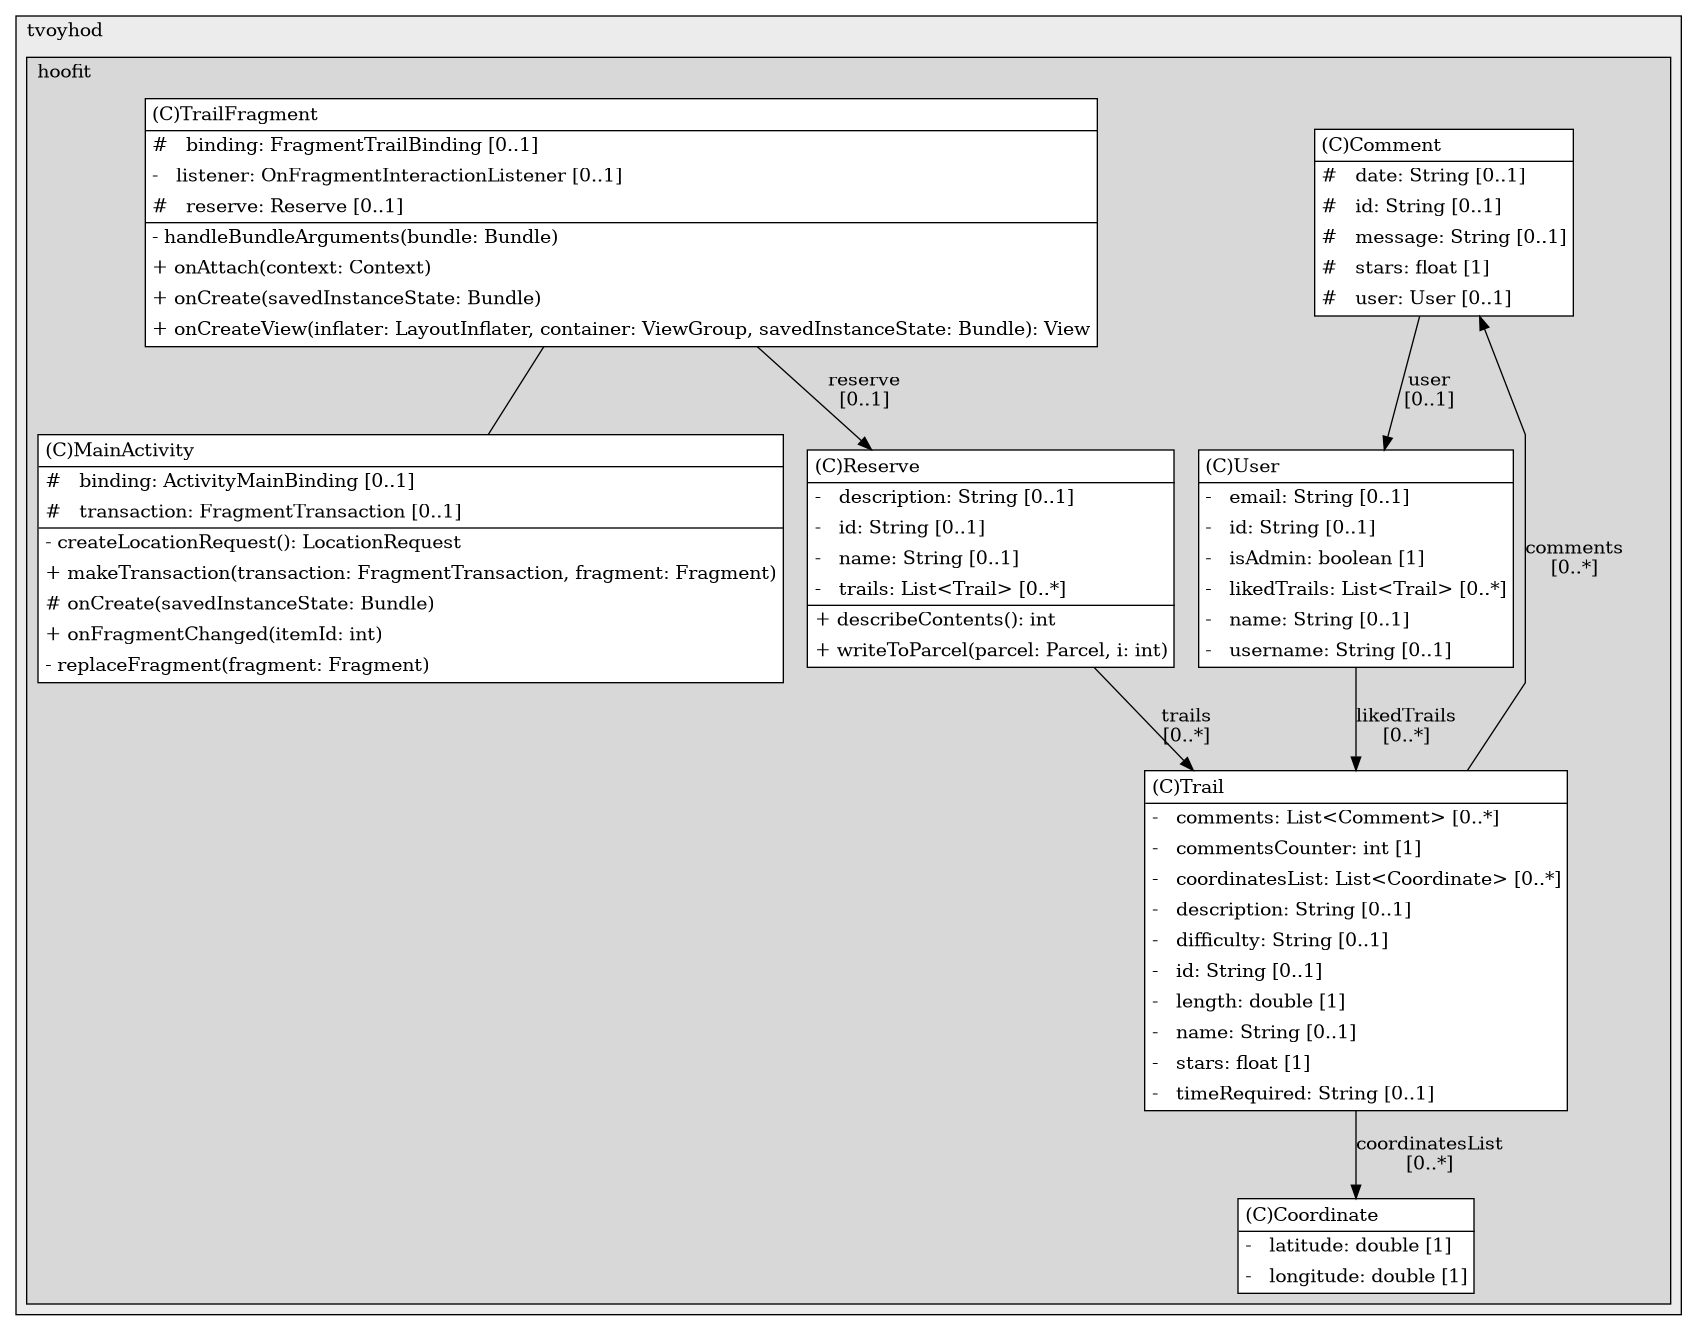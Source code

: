 @startuml

/' diagram meta data start
config=StructureConfiguration;
{
  "projectClassification": {
    "searchMode": "OpenProject", // OpenProject, AllProjects
    "includedProjects": "",
    "pathEndKeywords": "*.impl",
    "isClientPath": "",
    "isClientName": "",
    "isTestPath": "",
    "isTestName": "",
    "isMappingPath": "",
    "isMappingName": "",
    "isDataAccessPath": "",
    "isDataAccessName": "",
    "isDataStructurePath": "",
    "isDataStructureName": "",
    "isInterfaceStructuresPath": "",
    "isInterfaceStructuresName": "",
    "isEntryPointPath": "",
    "isEntryPointName": "",
    "treatFinalFieldsAsMandatory": false
  },
  "graphRestriction": {
    "classPackageExcludeFilter": "",
    "classPackageIncludeFilter": "",
    "classNameExcludeFilter": "",
    "classNameIncludeFilter": "",
    "methodNameExcludeFilter": "",
    "methodNameIncludeFilter": "",
    "removeByInheritance": "", // inheritance/annotation based filtering is done in a second step
    "removeByAnnotation": "",
    "removeByClassPackage": "", // cleanup the graph after inheritance/annotation based filtering is done
    "removeByClassName": "",
    "cutMappings": false,
    "cutEnum": true,
    "cutTests": true,
    "cutClient": true,
    "cutDataAccess": false,
    "cutInterfaceStructures": false,
    "cutDataStructures": false,
    "cutGetterAndSetter": true,
    "cutConstructors": true
  },
  "graphTraversal": {
    "forwardDepth": 6,
    "backwardDepth": 6,
    "classPackageExcludeFilter": "",
    "classPackageIncludeFilter": "",
    "classNameExcludeFilter": "",
    "classNameIncludeFilter": "",
    "methodNameExcludeFilter": "",
    "methodNameIncludeFilter": "",
    "hideMappings": false,
    "hideDataStructures": false,
    "hidePrivateMethods": true,
    "hideInterfaceCalls": true, // indirection: implementation -> interface (is hidden) -> implementation
    "onlyShowApplicationEntryPoints": false, // root node is included
    "useMethodCallsForStructureDiagram": "ForwardOnly" // ForwardOnly, BothDirections, No
  },
  "details": {
    "aggregation": "GroupByClass", // ByClass, GroupByClass, None
    "showClassGenericTypes": true,
    "showMethods": true,
    "showMethodParameterNames": true,
    "showMethodParameterTypes": true,
    "showMethodReturnType": true,
    "showPackageLevels": 2,
    "showDetailedClassStructure": true
  },
  "rootClass": "com.tvoyhod.hoofit.ui.TrailFragment",
  "extensionCallbackMethod": "" // qualified.class.name#methodName - signature: public static String method(String)
}
diagram meta data end '/



digraph g {
    rankdir="TB"
    splines=polyline
    

'nodes 
subgraph cluster_939296559 { 
   	label=tvoyhod
	labeljust=l
	fillcolor="#ececec"
	style=filled
   
   subgraph cluster_1403126406 { 
   	label=hoofit
	labeljust=l
	fillcolor="#d8d8d8"
	style=filled
   
   Comment200341979[
	label=<<TABLE BORDER="1" CELLBORDER="0" CELLPADDING="4" CELLSPACING="0">
<TR><TD ALIGN="LEFT" >(C)Comment</TD></TR>
<HR/>
<TR><TD ALIGN="LEFT" >#   date: String [0..1]</TD></TR>
<TR><TD ALIGN="LEFT" >#   id: String [0..1]</TD></TR>
<TR><TD ALIGN="LEFT" >#   message: String [0..1]</TD></TR>
<TR><TD ALIGN="LEFT" >#   stars: float [1]</TD></TR>
<TR><TD ALIGN="LEFT" >#   user: User [0..1]</TD></TR>
</TABLE>>
	style=filled
	margin=0
	shape=plaintext
	fillcolor="#FFFFFF"
];

Coordinate200341979[
	label=<<TABLE BORDER="1" CELLBORDER="0" CELLPADDING="4" CELLSPACING="0">
<TR><TD ALIGN="LEFT" >(C)Coordinate</TD></TR>
<HR/>
<TR><TD ALIGN="LEFT" >-   latitude: double [1]</TD></TR>
<TR><TD ALIGN="LEFT" >-   longitude: double [1]</TD></TR>
</TABLE>>
	style=filled
	margin=0
	shape=plaintext
	fillcolor="#FFFFFF"
];

MainActivity2109978989[
	label=<<TABLE BORDER="1" CELLBORDER="0" CELLPADDING="4" CELLSPACING="0">
<TR><TD ALIGN="LEFT" >(C)MainActivity</TD></TR>
<HR/>
<TR><TD ALIGN="LEFT" >#   binding: ActivityMainBinding [0..1]</TD></TR>
<TR><TD ALIGN="LEFT" >#   transaction: FragmentTransaction [0..1]</TD></TR>
<HR/>
<TR><TD ALIGN="LEFT" >- createLocationRequest(): LocationRequest</TD></TR>
<TR><TD ALIGN="LEFT" >+ makeTransaction(transaction: FragmentTransaction, fragment: Fragment)</TD></TR>
<TR><TD ALIGN="LEFT" ># onCreate(savedInstanceState: Bundle)</TD></TR>
<TR><TD ALIGN="LEFT" >+ onFragmentChanged(itemId: int)</TD></TR>
<TR><TD ALIGN="LEFT" >- replaceFragment(fragment: Fragment)</TD></TR>
</TABLE>>
	style=filled
	margin=0
	shape=plaintext
	fillcolor="#FFFFFF"
];

Reserve200341979[
	label=<<TABLE BORDER="1" CELLBORDER="0" CELLPADDING="4" CELLSPACING="0">
<TR><TD ALIGN="LEFT" >(C)Reserve</TD></TR>
<HR/>
<TR><TD ALIGN="LEFT" >-   description: String [0..1]</TD></TR>
<TR><TD ALIGN="LEFT" >-   id: String [0..1]</TD></TR>
<TR><TD ALIGN="LEFT" >-   name: String [0..1]</TD></TR>
<TR><TD ALIGN="LEFT" >-   trails: List&lt;Trail&gt; [0..*]</TD></TR>
<HR/>
<TR><TD ALIGN="LEFT" >+ describeContents(): int</TD></TR>
<TR><TD ALIGN="LEFT" >+ writeToParcel(parcel: Parcel, i: int)</TD></TR>
</TABLE>>
	style=filled
	margin=0
	shape=plaintext
	fillcolor="#FFFFFF"
];

Trail200341979[
	label=<<TABLE BORDER="1" CELLBORDER="0" CELLPADDING="4" CELLSPACING="0">
<TR><TD ALIGN="LEFT" >(C)Trail</TD></TR>
<HR/>
<TR><TD ALIGN="LEFT" >-   comments: List&lt;Comment&gt; [0..*]</TD></TR>
<TR><TD ALIGN="LEFT" >-   commentsCounter: int [1]</TD></TR>
<TR><TD ALIGN="LEFT" >-   coordinatesList: List&lt;Coordinate&gt; [0..*]</TD></TR>
<TR><TD ALIGN="LEFT" >-   description: String [0..1]</TD></TR>
<TR><TD ALIGN="LEFT" >-   difficulty: String [0..1]</TD></TR>
<TR><TD ALIGN="LEFT" >-   id: String [0..1]</TD></TR>
<TR><TD ALIGN="LEFT" >-   length: double [1]</TD></TR>
<TR><TD ALIGN="LEFT" >-   name: String [0..1]</TD></TR>
<TR><TD ALIGN="LEFT" >-   stars: float [1]</TD></TR>
<TR><TD ALIGN="LEFT" >-   timeRequired: String [0..1]</TD></TR>
</TABLE>>
	style=filled
	margin=0
	shape=plaintext
	fillcolor="#FFFFFF"
];

TrailFragment1537636401[
	label=<<TABLE BORDER="1" CELLBORDER="0" CELLPADDING="4" CELLSPACING="0">
<TR><TD ALIGN="LEFT" >(C)TrailFragment</TD></TR>
<HR/>
<TR><TD ALIGN="LEFT" >#   binding: FragmentTrailBinding [0..1]</TD></TR>
<TR><TD ALIGN="LEFT" >-   listener: OnFragmentInteractionListener [0..1]</TD></TR>
<TR><TD ALIGN="LEFT" >#   reserve: Reserve [0..1]</TD></TR>
<HR/>
<TR><TD ALIGN="LEFT" >- handleBundleArguments(bundle: Bundle)</TD></TR>
<TR><TD ALIGN="LEFT" >+ onAttach(context: Context)</TD></TR>
<TR><TD ALIGN="LEFT" >+ onCreate(savedInstanceState: Bundle)</TD></TR>
<TR><TD ALIGN="LEFT" >+ onCreateView(inflater: LayoutInflater, container: ViewGroup, savedInstanceState: Bundle): View</TD></TR>
</TABLE>>
	style=filled
	margin=0
	shape=plaintext
	fillcolor="#FFFFFF"
];

User200341979[
	label=<<TABLE BORDER="1" CELLBORDER="0" CELLPADDING="4" CELLSPACING="0">
<TR><TD ALIGN="LEFT" >(C)User</TD></TR>
<HR/>
<TR><TD ALIGN="LEFT" >-   email: String [0..1]</TD></TR>
<TR><TD ALIGN="LEFT" >-   id: String [0..1]</TD></TR>
<TR><TD ALIGN="LEFT" >-   isAdmin: boolean [1]</TD></TR>
<TR><TD ALIGN="LEFT" >-   likedTrails: List&lt;Trail&gt; [0..*]</TD></TR>
<TR><TD ALIGN="LEFT" >-   name: String [0..1]</TD></TR>
<TR><TD ALIGN="LEFT" >-   username: String [0..1]</TD></TR>
</TABLE>>
	style=filled
	margin=0
	shape=plaintext
	fillcolor="#FFFFFF"
];
} 
} 

'edges    
Comment200341979 -> User200341979[label="user
[0..1]"];
Reserve200341979 -> Trail200341979[label="trails
[0..*]"];
Trail200341979 -> Comment200341979[label="comments
[0..*]"];
Trail200341979 -> Coordinate200341979[label="coordinatesList
[0..*]"];
TrailFragment1537636401 -> MainActivity2109978989[arrowhead=none];
TrailFragment1537636401 -> Reserve200341979[label="reserve
[0..1]"];
User200341979 -> Trail200341979[label="likedTrails
[0..*]"];
    
}
@enduml